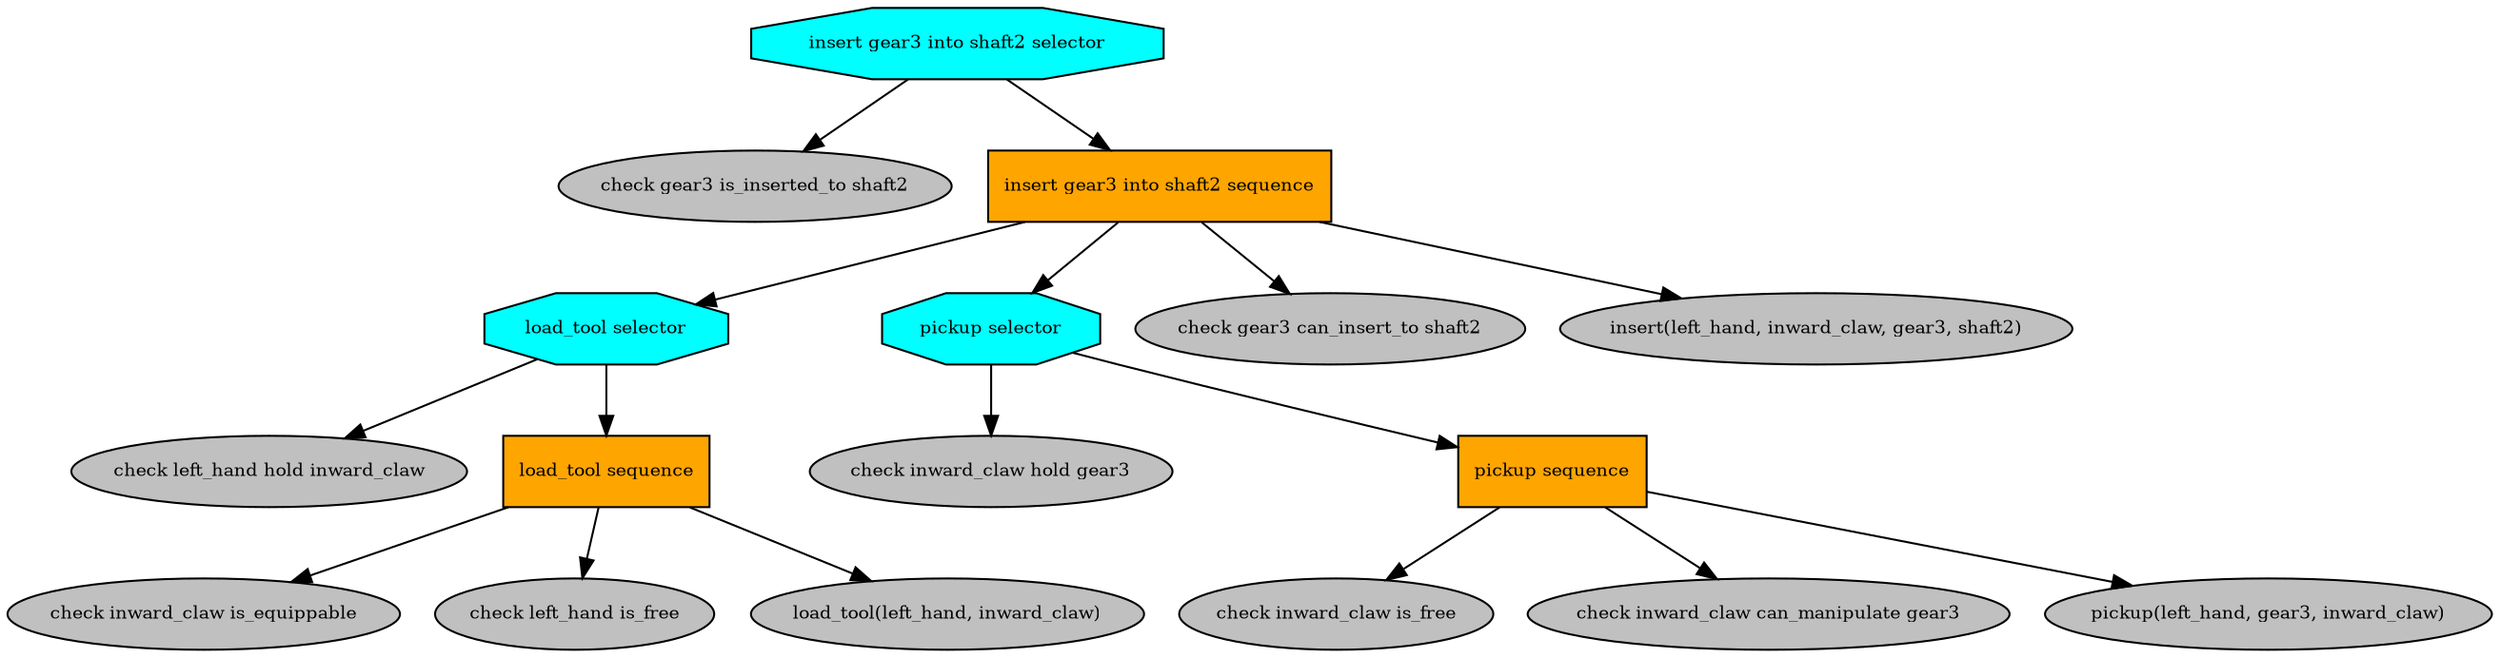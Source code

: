 digraph pastafarianism {
ordering=out;
graph [fontname="times-roman"];
node [fontname="times-roman"];
edge [fontname="times-roman"];
"insert gear3 into shaft2 selector" [fillcolor=cyan, fontcolor=black, fontsize=9, label="insert gear3 into shaft2 selector", shape=octagon, style=filled];
"check gear3 is_inserted_to shaft2" [fillcolor=gray, fontcolor=black, fontsize=9, label="check gear3 is_inserted_to shaft2", shape=ellipse, style=filled];
"insert gear3 into shaft2 selector" -> "check gear3 is_inserted_to shaft2";
"insert gear3 into shaft2 sequence" [fillcolor=orange, fontcolor=black, fontsize=9, label="insert gear3 into shaft2 sequence", shape=box, style=filled];
"insert gear3 into shaft2 selector" -> "insert gear3 into shaft2 sequence";
"load_tool selector" [fillcolor=cyan, fontcolor=black, fontsize=9, label="load_tool selector", shape=octagon, style=filled];
"insert gear3 into shaft2 sequence" -> "load_tool selector";
"check left_hand hold inward_claw" [fillcolor=gray, fontcolor=black, fontsize=9, label="check left_hand hold inward_claw", shape=ellipse, style=filled];
"load_tool selector" -> "check left_hand hold inward_claw";
"load_tool sequence" [fillcolor=orange, fontcolor=black, fontsize=9, label="load_tool sequence", shape=box, style=filled];
"load_tool selector" -> "load_tool sequence";
"check inward_claw is_equippable" [fillcolor=gray, fontcolor=black, fontsize=9, label="check inward_claw is_equippable", shape=ellipse, style=filled];
"load_tool sequence" -> "check inward_claw is_equippable";
"check left_hand is_free" [fillcolor=gray, fontcolor=black, fontsize=9, label="check left_hand is_free", shape=ellipse, style=filled];
"load_tool sequence" -> "check left_hand is_free";
"load_tool(left_hand, inward_claw)" [fillcolor=gray, fontcolor=black, fontsize=9, label="load_tool(left_hand, inward_claw)", shape=ellipse, style=filled];
"load_tool sequence" -> "load_tool(left_hand, inward_claw)";
"pickup selector" [fillcolor=cyan, fontcolor=black, fontsize=9, label="pickup selector", shape=octagon, style=filled];
"insert gear3 into shaft2 sequence" -> "pickup selector";
"check inward_claw hold gear3" [fillcolor=gray, fontcolor=black, fontsize=9, label="check inward_claw hold gear3", shape=ellipse, style=filled];
"pickup selector" -> "check inward_claw hold gear3";
"pickup sequence" [fillcolor=orange, fontcolor=black, fontsize=9, label="pickup sequence", shape=box, style=filled];
"pickup selector" -> "pickup sequence";
"check inward_claw is_free" [fillcolor=gray, fontcolor=black, fontsize=9, label="check inward_claw is_free", shape=ellipse, style=filled];
"pickup sequence" -> "check inward_claw is_free";
"check inward_claw can_manipulate gear3" [fillcolor=gray, fontcolor=black, fontsize=9, label="check inward_claw can_manipulate gear3", shape=ellipse, style=filled];
"pickup sequence" -> "check inward_claw can_manipulate gear3";
"pickup(left_hand, gear3, inward_claw)" [fillcolor=gray, fontcolor=black, fontsize=9, label="pickup(left_hand, gear3, inward_claw)", shape=ellipse, style=filled];
"pickup sequence" -> "pickup(left_hand, gear3, inward_claw)";
"check gear3 can_insert_to shaft2" [fillcolor=gray, fontcolor=black, fontsize=9, label="check gear3 can_insert_to shaft2", shape=ellipse, style=filled];
"insert gear3 into shaft2 sequence" -> "check gear3 can_insert_to shaft2";
"insert(left_hand, inward_claw, gear3, shaft2)" [fillcolor=gray, fontcolor=black, fontsize=9, label="insert(left_hand, inward_claw, gear3, shaft2)", shape=ellipse, style=filled];
"insert gear3 into shaft2 sequence" -> "insert(left_hand, inward_claw, gear3, shaft2)";
}
